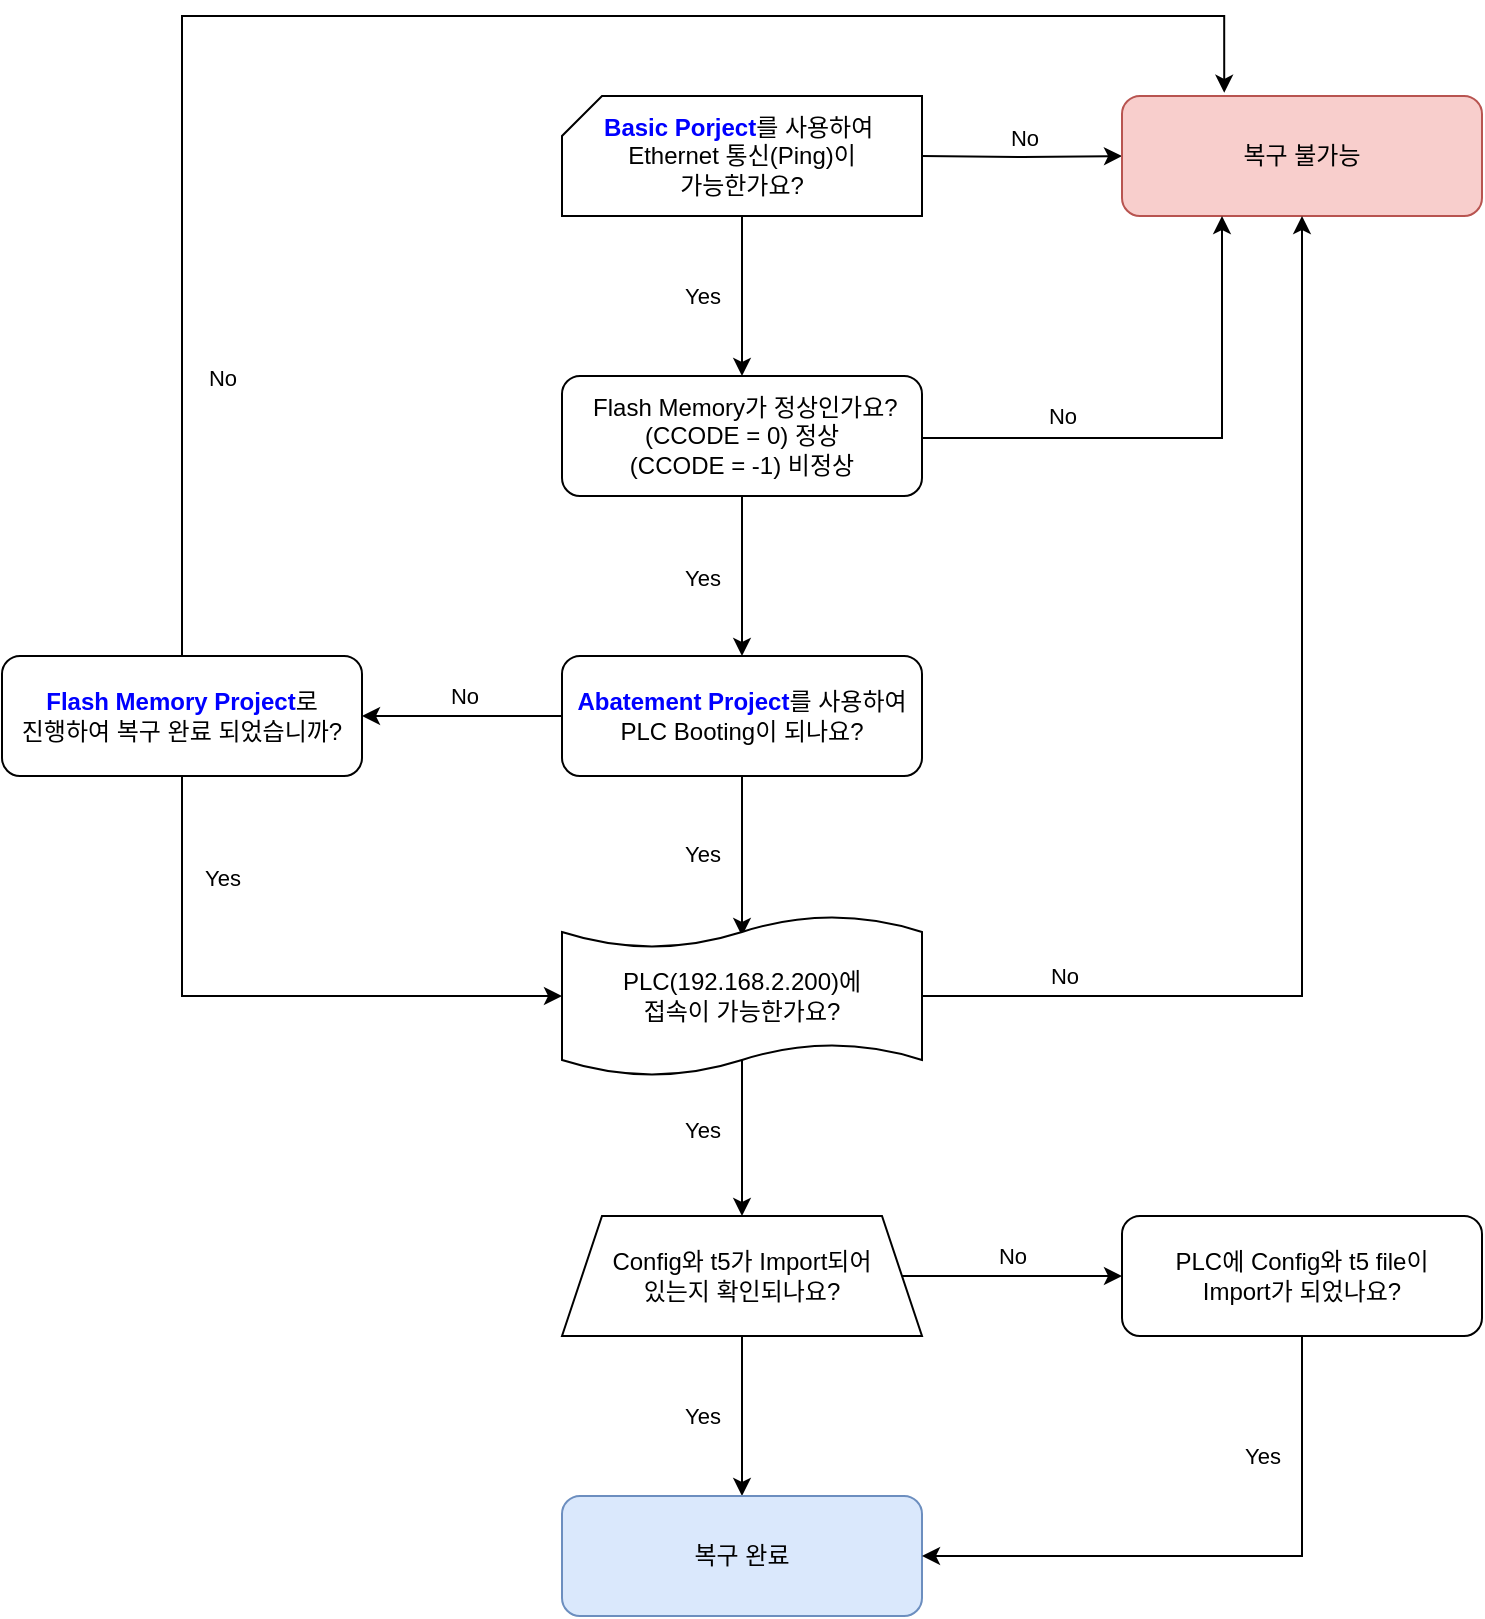 <mxfile version="23.0.2" type="github">
  <diagram id="C5RBs43oDa-KdzZeNtuy" name="Page-1">
    <mxGraphModel dx="2515" dy="933" grid="1" gridSize="10" guides="1" tooltips="1" connect="1" arrows="1" fold="1" page="1" pageScale="1" pageWidth="827" pageHeight="1169" math="0" shadow="0">
      <root>
        <mxCell id="WIyWlLk6GJQsqaUBKTNV-0" />
        <mxCell id="WIyWlLk6GJQsqaUBKTNV-1" parent="WIyWlLk6GJQsqaUBKTNV-0" />
        <mxCell id="lrJF7BD7MlawXil0EtXN-1" style="edgeStyle=orthogonalEdgeStyle;rounded=0;orthogonalLoop=1;jettySize=auto;html=1;entryX=0;entryY=0.5;entryDx=0;entryDy=0;" parent="WIyWlLk6GJQsqaUBKTNV-1" target="lrJF7BD7MlawXil0EtXN-0" edge="1">
          <mxGeometry relative="1" as="geometry">
            <mxPoint x="330" y="90" as="sourcePoint" />
          </mxGeometry>
        </mxCell>
        <mxCell id="lrJF7BD7MlawXil0EtXN-2" value="No" style="edgeLabel;html=1;align=center;verticalAlign=middle;resizable=0;points=[];" parent="lrJF7BD7MlawXil0EtXN-1" vertex="1" connectable="0">
          <mxGeometry x="-0.305" y="-2" relative="1" as="geometry">
            <mxPoint x="16" y="-12" as="offset" />
          </mxGeometry>
        </mxCell>
        <mxCell id="lrJF7BD7MlawXil0EtXN-0" value="복구 불가능" style="rounded=1;whiteSpace=wrap;html=1;fillColor=#f8cecc;strokeColor=#b85450;" parent="WIyWlLk6GJQsqaUBKTNV-1" vertex="1">
          <mxGeometry x="430" y="60" width="180" height="60" as="geometry" />
        </mxCell>
        <mxCell id="lrJF7BD7MlawXil0EtXN-16" value="" style="edgeStyle=orthogonalEdgeStyle;rounded=0;orthogonalLoop=1;jettySize=auto;html=1;" parent="WIyWlLk6GJQsqaUBKTNV-1" source="lrJF7BD7MlawXil0EtXN-4" edge="1">
          <mxGeometry relative="1" as="geometry">
            <mxPoint x="240" y="480" as="targetPoint" />
          </mxGeometry>
        </mxCell>
        <mxCell id="lrJF7BD7MlawXil0EtXN-17" value="Yes" style="edgeLabel;html=1;align=center;verticalAlign=middle;resizable=0;points=[];" parent="lrJF7BD7MlawXil0EtXN-16" vertex="1" connectable="0">
          <mxGeometry x="-0.041" y="-1" relative="1" as="geometry">
            <mxPoint x="-19" as="offset" />
          </mxGeometry>
        </mxCell>
        <mxCell id="SJBE8RgiYm7MNXT5QFxj-24" value="" style="edgeStyle=orthogonalEdgeStyle;rounded=0;orthogonalLoop=1;jettySize=auto;html=1;" parent="WIyWlLk6GJQsqaUBKTNV-1" source="lrJF7BD7MlawXil0EtXN-4" target="SJBE8RgiYm7MNXT5QFxj-23" edge="1">
          <mxGeometry relative="1" as="geometry" />
        </mxCell>
        <mxCell id="SJBE8RgiYm7MNXT5QFxj-25" value="No" style="edgeLabel;html=1;align=center;verticalAlign=middle;resizable=0;points=[];" parent="SJBE8RgiYm7MNXT5QFxj-24" vertex="1" connectable="0">
          <mxGeometry x="-0.389" relative="1" as="geometry">
            <mxPoint x="-19" y="-10" as="offset" />
          </mxGeometry>
        </mxCell>
        <mxCell id="lrJF7BD7MlawXil0EtXN-4" value="&lt;b&gt;&lt;font color=&quot;#0000ff&quot;&gt;Abatement Project&lt;/font&gt;&lt;/b&gt;를 사용하여 PLC Booting이 되나요?" style="rounded=1;whiteSpace=wrap;html=1;" parent="WIyWlLk6GJQsqaUBKTNV-1" vertex="1">
          <mxGeometry x="150" y="340" width="180" height="60" as="geometry" />
        </mxCell>
        <mxCell id="lrJF7BD7MlawXil0EtXN-25" value="" style="edgeStyle=orthogonalEdgeStyle;rounded=0;orthogonalLoop=1;jettySize=auto;html=1;" parent="WIyWlLk6GJQsqaUBKTNV-1" edge="1">
          <mxGeometry relative="1" as="geometry">
            <mxPoint x="240" y="620" as="targetPoint" />
            <mxPoint x="240" y="540" as="sourcePoint" />
          </mxGeometry>
        </mxCell>
        <mxCell id="lrJF7BD7MlawXil0EtXN-39" value="Yes" style="edgeLabel;html=1;align=center;verticalAlign=middle;resizable=0;points=[];" parent="lrJF7BD7MlawXil0EtXN-25" vertex="1" connectable="0">
          <mxGeometry x="-0.082" relative="1" as="geometry">
            <mxPoint x="-20" as="offset" />
          </mxGeometry>
        </mxCell>
        <mxCell id="lrJF7BD7MlawXil0EtXN-38" value="" style="edgeStyle=orthogonalEdgeStyle;rounded=0;orthogonalLoop=1;jettySize=auto;html=1;" parent="WIyWlLk6GJQsqaUBKTNV-1" edge="1">
          <mxGeometry relative="1" as="geometry">
            <mxPoint x="240" y="680" as="sourcePoint" />
            <mxPoint x="240" y="760" as="targetPoint" />
          </mxGeometry>
        </mxCell>
        <mxCell id="lrJF7BD7MlawXil0EtXN-45" value="Yes" style="edgeLabel;html=1;align=center;verticalAlign=middle;resizable=0;points=[];" parent="lrJF7BD7MlawXil0EtXN-38" vertex="1" connectable="0">
          <mxGeometry x="0.044" y="-2" relative="1" as="geometry">
            <mxPoint x="-18" y="-2" as="offset" />
          </mxGeometry>
        </mxCell>
        <mxCell id="SJBE8RgiYm7MNXT5QFxj-33" style="edgeStyle=orthogonalEdgeStyle;rounded=0;orthogonalLoop=1;jettySize=auto;html=1;entryX=0.5;entryY=1;entryDx=0;entryDy=0;" parent="WIyWlLk6GJQsqaUBKTNV-1" source="lrJF7BD7MlawXil0EtXN-76" target="lrJF7BD7MlawXil0EtXN-0" edge="1">
          <mxGeometry relative="1" as="geometry" />
        </mxCell>
        <mxCell id="SJBE8RgiYm7MNXT5QFxj-39" value="No" style="edgeLabel;html=1;align=center;verticalAlign=middle;resizable=0;points=[];" parent="SJBE8RgiYm7MNXT5QFxj-33" vertex="1" connectable="0">
          <mxGeometry x="-0.688" relative="1" as="geometry">
            <mxPoint x="-20" y="-10" as="offset" />
          </mxGeometry>
        </mxCell>
        <mxCell id="lrJF7BD7MlawXil0EtXN-76" value="PLC(192.168.2.200)에&lt;br&gt;접속이 가능한가요?" style="shape=tape;whiteSpace=wrap;html=1;size=0.2;" parent="WIyWlLk6GJQsqaUBKTNV-1" vertex="1">
          <mxGeometry x="150" y="470" width="180" height="80" as="geometry" />
        </mxCell>
        <mxCell id="bBFD1pdizuW1awIffWoW-1" style="edgeStyle=orthogonalEdgeStyle;rounded=0;orthogonalLoop=1;jettySize=auto;html=1;entryX=0;entryY=0.5;entryDx=0;entryDy=0;" edge="1" parent="WIyWlLk6GJQsqaUBKTNV-1" source="lrJF7BD7MlawXil0EtXN-79" target="bBFD1pdizuW1awIffWoW-0">
          <mxGeometry relative="1" as="geometry" />
        </mxCell>
        <mxCell id="bBFD1pdizuW1awIffWoW-2" value="No" style="edgeLabel;html=1;align=center;verticalAlign=middle;resizable=0;points=[];" vertex="1" connectable="0" parent="bBFD1pdizuW1awIffWoW-1">
          <mxGeometry y="-1" relative="1" as="geometry">
            <mxPoint y="-11" as="offset" />
          </mxGeometry>
        </mxCell>
        <mxCell id="lrJF7BD7MlawXil0EtXN-79" value="Config와 t5가 Import되어&lt;br&gt;있는지 확인되나요?" style="shape=trapezoid;perimeter=trapezoidPerimeter;whiteSpace=wrap;html=1;fixedSize=1;" parent="WIyWlLk6GJQsqaUBKTNV-1" vertex="1">
          <mxGeometry x="150" y="620" width="180" height="60" as="geometry" />
        </mxCell>
        <mxCell id="SJBE8RgiYm7MNXT5QFxj-10" style="edgeStyle=orthogonalEdgeStyle;rounded=0;orthogonalLoop=1;jettySize=auto;html=1;entryX=0.5;entryY=0;entryDx=0;entryDy=0;" parent="WIyWlLk6GJQsqaUBKTNV-1" source="lrJF7BD7MlawXil0EtXN-80" target="SJBE8RgiYm7MNXT5QFxj-9" edge="1">
          <mxGeometry relative="1" as="geometry" />
        </mxCell>
        <mxCell id="SJBE8RgiYm7MNXT5QFxj-17" value="Yes" style="edgeLabel;html=1;align=center;verticalAlign=middle;resizable=0;points=[];" parent="SJBE8RgiYm7MNXT5QFxj-10" vertex="1" connectable="0">
          <mxGeometry x="-0.332" y="-2" relative="1" as="geometry">
            <mxPoint x="-18" y="13" as="offset" />
          </mxGeometry>
        </mxCell>
        <mxCell id="lrJF7BD7MlawXil0EtXN-80" value="&lt;b&gt;&lt;font color=&quot;#0000ff&quot;&gt;Basic Porject&lt;/font&gt;&lt;/b&gt;를 사용하여&amp;nbsp; Ethernet 통신(Ping)이&lt;br&gt;가능한가요?" style="verticalLabelPosition=middle;verticalAlign=middle;html=1;shape=card;whiteSpace=wrap;size=20;arcSize=12;labelPosition=center;align=center;" parent="WIyWlLk6GJQsqaUBKTNV-1" vertex="1">
          <mxGeometry x="150" y="60" width="180" height="60" as="geometry" />
        </mxCell>
        <mxCell id="SJBE8RgiYm7MNXT5QFxj-16" value="" style="edgeStyle=orthogonalEdgeStyle;rounded=0;orthogonalLoop=1;jettySize=auto;html=1;" parent="WIyWlLk6GJQsqaUBKTNV-1" source="SJBE8RgiYm7MNXT5QFxj-9" target="lrJF7BD7MlawXil0EtXN-4" edge="1">
          <mxGeometry relative="1" as="geometry" />
        </mxCell>
        <mxCell id="SJBE8RgiYm7MNXT5QFxj-38" value="Yes" style="edgeLabel;html=1;align=center;verticalAlign=middle;resizable=0;points=[];" parent="SJBE8RgiYm7MNXT5QFxj-16" vertex="1" connectable="0">
          <mxGeometry x="0.008" relative="1" as="geometry">
            <mxPoint x="-20" as="offset" />
          </mxGeometry>
        </mxCell>
        <mxCell id="SJBE8RgiYm7MNXT5QFxj-35" style="edgeStyle=orthogonalEdgeStyle;rounded=0;orthogonalLoop=1;jettySize=auto;html=1;" parent="WIyWlLk6GJQsqaUBKTNV-1" edge="1">
          <mxGeometry relative="1" as="geometry">
            <mxPoint x="330" y="230" as="sourcePoint" />
            <mxPoint x="480" y="120" as="targetPoint" />
            <Array as="points">
              <mxPoint x="330" y="231" />
              <mxPoint x="480" y="231" />
              <mxPoint x="480" y="120" />
            </Array>
          </mxGeometry>
        </mxCell>
        <mxCell id="SJBE8RgiYm7MNXT5QFxj-36" value="No" style="edgeLabel;html=1;align=center;verticalAlign=middle;resizable=0;points=[];" parent="SJBE8RgiYm7MNXT5QFxj-35" vertex="1" connectable="0">
          <mxGeometry x="-0.312" y="3" relative="1" as="geometry">
            <mxPoint x="-19" y="-8" as="offset" />
          </mxGeometry>
        </mxCell>
        <mxCell id="SJBE8RgiYm7MNXT5QFxj-9" value="&amp;nbsp;Flash Memory가 정상인가요?(CCODE = 0) 정상&lt;br&gt;(CCODE = -1) 비정상" style="rounded=1;whiteSpace=wrap;html=1;" parent="WIyWlLk6GJQsqaUBKTNV-1" vertex="1">
          <mxGeometry x="150" y="200" width="180" height="60" as="geometry" />
        </mxCell>
        <mxCell id="SJBE8RgiYm7MNXT5QFxj-31" style="edgeStyle=orthogonalEdgeStyle;rounded=0;orthogonalLoop=1;jettySize=auto;html=1;entryX=0.284;entryY=-0.027;entryDx=0;entryDy=0;entryPerimeter=0;" parent="WIyWlLk6GJQsqaUBKTNV-1" source="SJBE8RgiYm7MNXT5QFxj-23" target="lrJF7BD7MlawXil0EtXN-0" edge="1">
          <mxGeometry relative="1" as="geometry">
            <mxPoint x="-40" y="140" as="targetPoint" />
            <Array as="points">
              <mxPoint x="-40" y="20" />
              <mxPoint x="481" y="20" />
            </Array>
          </mxGeometry>
        </mxCell>
        <mxCell id="SJBE8RgiYm7MNXT5QFxj-32" value="No" style="edgeLabel;html=1;align=center;verticalAlign=middle;resizable=0;points=[];" parent="SJBE8RgiYm7MNXT5QFxj-31" vertex="1" connectable="0">
          <mxGeometry x="-0.677" y="3" relative="1" as="geometry">
            <mxPoint x="23" y="3" as="offset" />
          </mxGeometry>
        </mxCell>
        <mxCell id="SJBE8RgiYm7MNXT5QFxj-23" value="&lt;b&gt;&lt;font color=&quot;#0000ff&quot;&gt;Flash Memory Project&lt;/font&gt;&lt;/b&gt;로 &lt;br&gt;진행하여 복구 완료 되었습니까?" style="rounded=1;whiteSpace=wrap;html=1;" parent="WIyWlLk6GJQsqaUBKTNV-1" vertex="1">
          <mxGeometry x="-130" y="340" width="180" height="60" as="geometry" />
        </mxCell>
        <mxCell id="SJBE8RgiYm7MNXT5QFxj-26" style="edgeStyle=orthogonalEdgeStyle;rounded=0;orthogonalLoop=1;jettySize=auto;html=1;entryX=0;entryY=0.5;entryDx=0;entryDy=0;entryPerimeter=0;" parent="WIyWlLk6GJQsqaUBKTNV-1" source="SJBE8RgiYm7MNXT5QFxj-23" target="lrJF7BD7MlawXil0EtXN-76" edge="1">
          <mxGeometry relative="1" as="geometry">
            <Array as="points">
              <mxPoint x="-40" y="510" />
            </Array>
          </mxGeometry>
        </mxCell>
        <mxCell id="SJBE8RgiYm7MNXT5QFxj-29" value="Yes" style="edgeLabel;html=1;align=center;verticalAlign=middle;resizable=0;points=[];" parent="SJBE8RgiYm7MNXT5QFxj-26" vertex="1" connectable="0">
          <mxGeometry x="-0.663" y="1" relative="1" as="geometry">
            <mxPoint x="19" as="offset" />
          </mxGeometry>
        </mxCell>
        <mxCell id="SJBE8RgiYm7MNXT5QFxj-27" value="복구 완료" style="rounded=1;whiteSpace=wrap;html=1;fillColor=#dae8fc;strokeColor=#6c8ebf;" parent="WIyWlLk6GJQsqaUBKTNV-1" vertex="1">
          <mxGeometry x="150" y="760" width="180" height="60" as="geometry" />
        </mxCell>
        <mxCell id="bBFD1pdizuW1awIffWoW-8" style="edgeStyle=orthogonalEdgeStyle;rounded=0;orthogonalLoop=1;jettySize=auto;html=1;entryX=1;entryY=0.5;entryDx=0;entryDy=0;" edge="1" parent="WIyWlLk6GJQsqaUBKTNV-1" source="bBFD1pdizuW1awIffWoW-0" target="SJBE8RgiYm7MNXT5QFxj-27">
          <mxGeometry relative="1" as="geometry">
            <Array as="points">
              <mxPoint x="520" y="790" />
            </Array>
          </mxGeometry>
        </mxCell>
        <mxCell id="bBFD1pdizuW1awIffWoW-9" value="Yes" style="edgeLabel;html=1;align=center;verticalAlign=middle;resizable=0;points=[];" vertex="1" connectable="0" parent="bBFD1pdizuW1awIffWoW-8">
          <mxGeometry x="0.322" y="-1" relative="1" as="geometry">
            <mxPoint x="68" y="-49" as="offset" />
          </mxGeometry>
        </mxCell>
        <mxCell id="bBFD1pdizuW1awIffWoW-0" value="PLC에 Config와 t5 file이&lt;br&gt;Import가&amp;nbsp;되었나요?" style="rounded=1;whiteSpace=wrap;html=1;" vertex="1" parent="WIyWlLk6GJQsqaUBKTNV-1">
          <mxGeometry x="430" y="620" width="180" height="60" as="geometry" />
        </mxCell>
      </root>
    </mxGraphModel>
  </diagram>
</mxfile>
